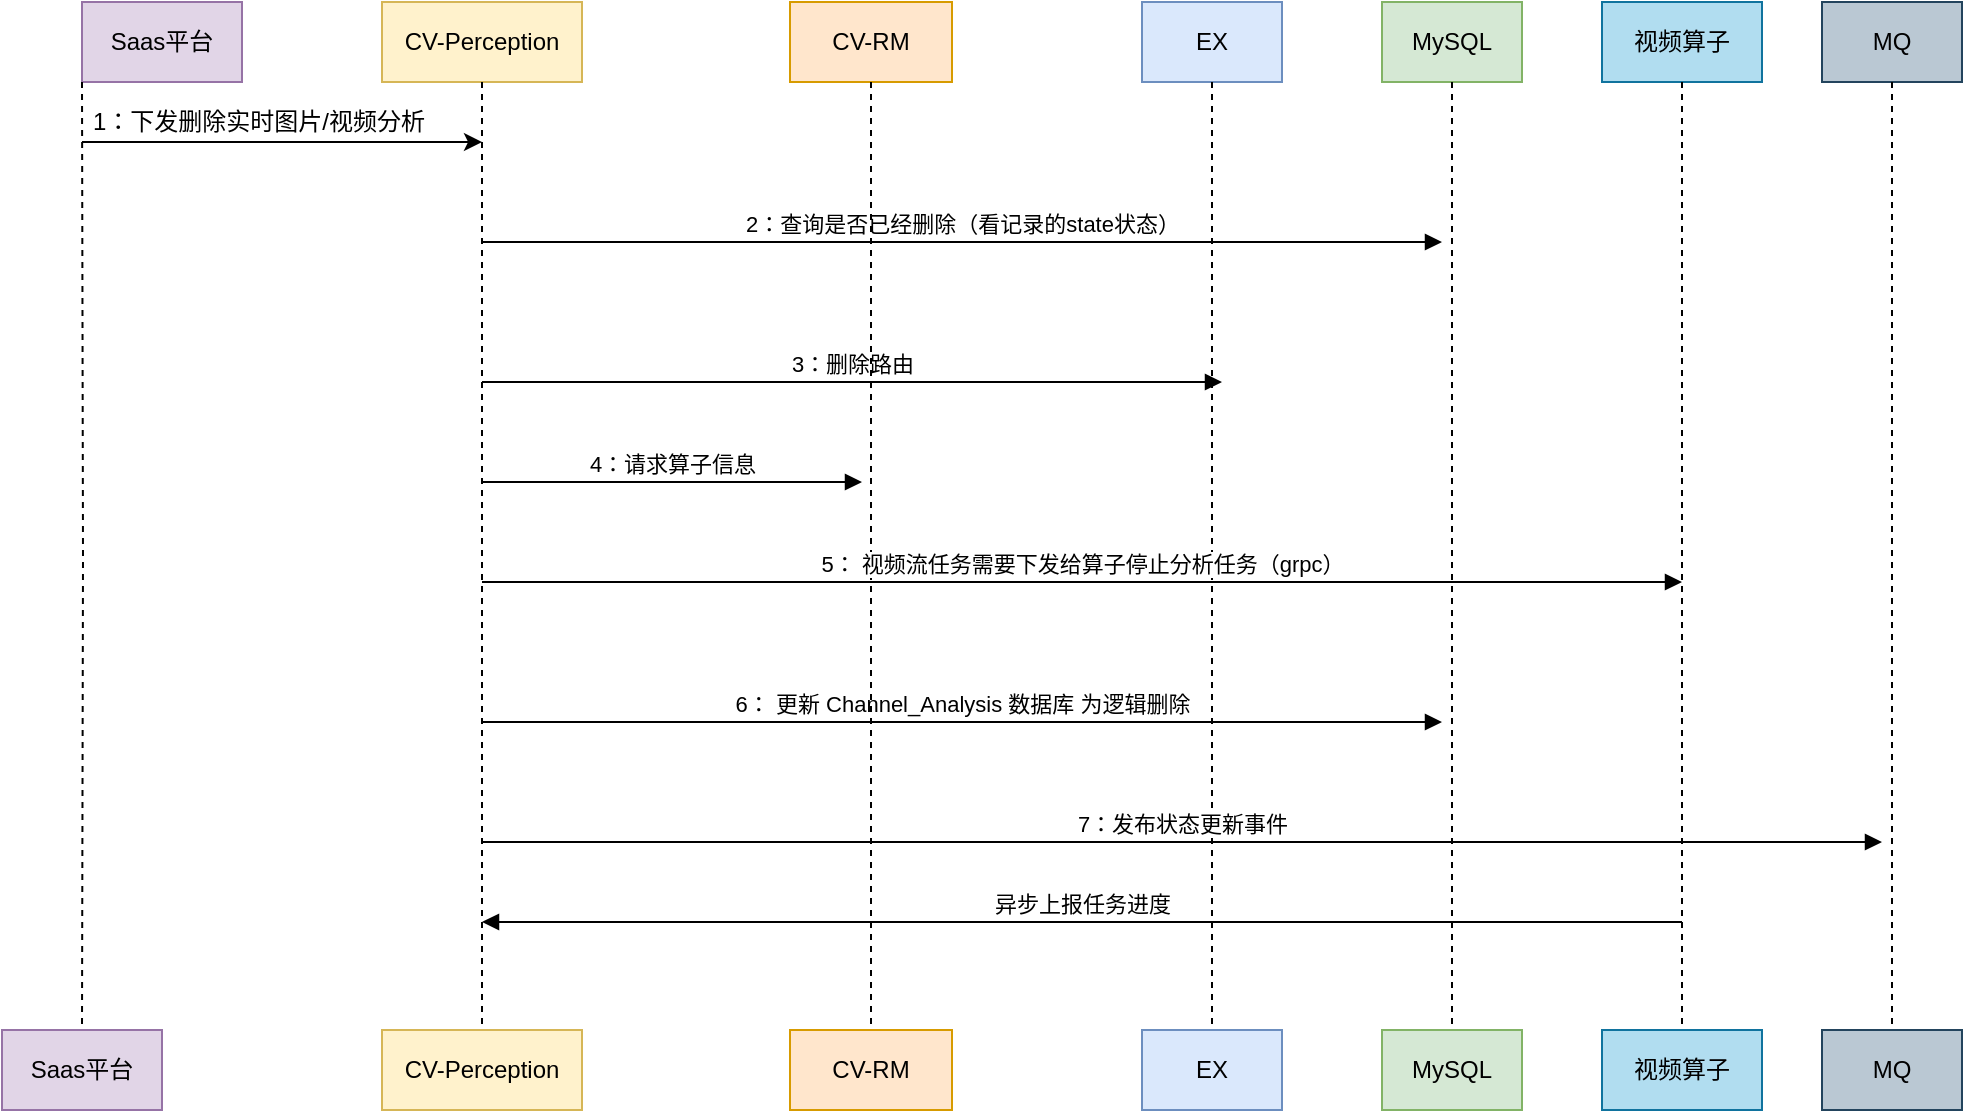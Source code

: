 <mxfile version="24.7.5">
  <diagram name="第 1 页" id="c2sZsXEKV4__Zcx3xF-t">
    <mxGraphModel dx="1147" dy="737" grid="1" gridSize="10" guides="1" tooltips="1" connect="1" arrows="1" fold="1" page="1" pageScale="1" pageWidth="827" pageHeight="1169" math="0" shadow="0">
      <root>
        <mxCell id="0" />
        <mxCell id="1" parent="0" />
        <mxCell id="iGNdvf6A7FtK7576PacT-1" value="" style="group" vertex="1" connectable="0" parent="1">
          <mxGeometry x="60" y="70" width="210" height="550" as="geometry" />
        </mxCell>
        <mxCell id="iGNdvf6A7FtK7576PacT-2" value="Saas平台" style="rounded=0;whiteSpace=wrap;html=1;fillColor=#e1d5e7;strokeColor=#9673a6;" vertex="1" parent="iGNdvf6A7FtK7576PacT-1">
          <mxGeometry width="80" height="40" as="geometry" />
        </mxCell>
        <mxCell id="iGNdvf6A7FtK7576PacT-3" value="" style="endArrow=classic;html=1;rounded=0;" edge="1" parent="iGNdvf6A7FtK7576PacT-1">
          <mxGeometry width="50" height="50" relative="1" as="geometry">
            <mxPoint y="70" as="sourcePoint" />
            <mxPoint x="200" y="70" as="targetPoint" />
            <Array as="points" />
          </mxGeometry>
        </mxCell>
        <mxCell id="iGNdvf6A7FtK7576PacT-4" value="&lt;font style=&quot;font-size: 12px;&quot;&gt;1：下发删除实时图片/视频分析&lt;/font&gt;" style="edgeLabel;html=1;align=center;verticalAlign=middle;resizable=0;points=[];" vertex="1" connectable="0" parent="iGNdvf6A7FtK7576PacT-3">
          <mxGeometry x="-0.12" y="-4" relative="1" as="geometry">
            <mxPoint y="-14" as="offset" />
          </mxGeometry>
        </mxCell>
        <mxCell id="iGNdvf6A7FtK7576PacT-5" value="" style="group" vertex="1" connectable="0" parent="1">
          <mxGeometry x="414" y="70" width="81" height="550" as="geometry" />
        </mxCell>
        <mxCell id="iGNdvf6A7FtK7576PacT-6" value="CV-RM" style="rounded=0;whiteSpace=wrap;html=1;fillColor=#ffe6cc;strokeColor=#d79b00;" vertex="1" parent="iGNdvf6A7FtK7576PacT-5">
          <mxGeometry width="81" height="40" as="geometry" />
        </mxCell>
        <mxCell id="iGNdvf6A7FtK7576PacT-21" value="3：删除路由" style="html=1;verticalAlign=bottom;endArrow=block;curved=0;rounded=0;" edge="1" parent="iGNdvf6A7FtK7576PacT-5">
          <mxGeometry width="80" relative="1" as="geometry">
            <mxPoint x="-154" y="190" as="sourcePoint" />
            <mxPoint x="216" y="190" as="targetPoint" />
          </mxGeometry>
        </mxCell>
        <mxCell id="iGNdvf6A7FtK7576PacT-7" value="" style="group" vertex="1" connectable="0" parent="1">
          <mxGeometry x="590" y="70" width="70" height="550" as="geometry" />
        </mxCell>
        <mxCell id="iGNdvf6A7FtK7576PacT-8" value="EX" style="rounded=0;whiteSpace=wrap;html=1;fillColor=#dae8fc;strokeColor=#6c8ebf;" vertex="1" parent="iGNdvf6A7FtK7576PacT-7">
          <mxGeometry width="70" height="40" as="geometry" />
        </mxCell>
        <mxCell id="iGNdvf6A7FtK7576PacT-41" value="异步上报任务进度" style="html=1;verticalAlign=bottom;endArrow=block;curved=0;rounded=0;" edge="1" parent="iGNdvf6A7FtK7576PacT-7">
          <mxGeometry width="80" relative="1" as="geometry">
            <mxPoint x="270" y="460" as="sourcePoint" />
            <mxPoint x="-330" y="460" as="targetPoint" />
          </mxGeometry>
        </mxCell>
        <mxCell id="iGNdvf6A7FtK7576PacT-9" value="" style="group" vertex="1" connectable="0" parent="1">
          <mxGeometry x="710" y="70" width="70" height="550" as="geometry" />
        </mxCell>
        <mxCell id="iGNdvf6A7FtK7576PacT-10" value="MySQL" style="rounded=0;whiteSpace=wrap;html=1;fillColor=#d5e8d4;strokeColor=#82b366;" vertex="1" parent="iGNdvf6A7FtK7576PacT-9">
          <mxGeometry width="70" height="40" as="geometry" />
        </mxCell>
        <mxCell id="iGNdvf6A7FtK7576PacT-11" value="" style="group" vertex="1" connectable="0" parent="1">
          <mxGeometry x="930" y="70" width="70" height="550" as="geometry" />
        </mxCell>
        <mxCell id="iGNdvf6A7FtK7576PacT-12" value="MQ" style="rounded=0;whiteSpace=wrap;html=1;fillColor=#bac8d3;strokeColor=#23445d;" vertex="1" parent="iGNdvf6A7FtK7576PacT-11">
          <mxGeometry width="70" height="40" as="geometry" />
        </mxCell>
        <mxCell id="iGNdvf6A7FtK7576PacT-13" value="" style="group" vertex="1" connectable="0" parent="1">
          <mxGeometry x="820" y="70" width="80" height="550" as="geometry" />
        </mxCell>
        <mxCell id="iGNdvf6A7FtK7576PacT-14" value="视频算子" style="rounded=0;whiteSpace=wrap;html=1;fillColor=#b1ddf0;strokeColor=#10739e;" vertex="1" parent="iGNdvf6A7FtK7576PacT-13">
          <mxGeometry width="80" height="40" as="geometry" />
        </mxCell>
        <mxCell id="iGNdvf6A7FtK7576PacT-15" value="" style="group" vertex="1" connectable="0" parent="1">
          <mxGeometry x="210" y="70" width="100" height="550" as="geometry" />
        </mxCell>
        <mxCell id="iGNdvf6A7FtK7576PacT-16" value="CV-Perception" style="rounded=0;whiteSpace=wrap;html=1;fillColor=#fff2cc;strokeColor=#d6b656;" vertex="1" parent="iGNdvf6A7FtK7576PacT-15">
          <mxGeometry width="100" height="40" as="geometry" />
        </mxCell>
        <mxCell id="iGNdvf6A7FtK7576PacT-42" value="2：查询是否已经删除（看记录的state状态）" style="html=1;verticalAlign=bottom;endArrow=block;curved=0;rounded=0;" edge="1" parent="iGNdvf6A7FtK7576PacT-15">
          <mxGeometry width="80" relative="1" as="geometry">
            <mxPoint x="50" y="120" as="sourcePoint" />
            <mxPoint x="530" y="120" as="targetPoint" />
          </mxGeometry>
        </mxCell>
        <mxCell id="iGNdvf6A7FtK7576PacT-25" value="6： 更新 Channel_Analysis 数据库 为逻辑删除" style="html=1;verticalAlign=bottom;endArrow=block;curved=0;rounded=0;" edge="1" parent="1">
          <mxGeometry width="80" relative="1" as="geometry">
            <mxPoint x="260" y="430" as="sourcePoint" />
            <mxPoint x="740" y="430" as="targetPoint" />
          </mxGeometry>
        </mxCell>
        <mxCell id="iGNdvf6A7FtK7576PacT-26" value="CV-Perception" style="rounded=0;whiteSpace=wrap;html=1;fillColor=#fff2cc;strokeColor=#d6b656;" vertex="1" parent="1">
          <mxGeometry x="210" y="584" width="100" height="40" as="geometry" />
        </mxCell>
        <mxCell id="iGNdvf6A7FtK7576PacT-27" style="edgeStyle=orthogonalEdgeStyle;rounded=0;orthogonalLoop=1;jettySize=auto;html=1;exitX=0.5;exitY=1;exitDx=0;exitDy=0;entryX=0.5;entryY=0;entryDx=0;entryDy=0;endArrow=none;endFill=0;dashed=1;" edge="1" parent="1" source="iGNdvf6A7FtK7576PacT-16" target="iGNdvf6A7FtK7576PacT-26">
          <mxGeometry relative="1" as="geometry" />
        </mxCell>
        <mxCell id="iGNdvf6A7FtK7576PacT-28" value="Saas平台" style="rounded=0;whiteSpace=wrap;html=1;fillColor=#e1d5e7;strokeColor=#9673a6;" vertex="1" parent="1">
          <mxGeometry x="20" y="584" width="80" height="40" as="geometry" />
        </mxCell>
        <mxCell id="iGNdvf6A7FtK7576PacT-29" style="edgeStyle=orthogonalEdgeStyle;rounded=0;orthogonalLoop=1;jettySize=auto;html=1;entryX=0.5;entryY=0;entryDx=0;entryDy=0;endArrow=none;endFill=0;dashed=1;" edge="1" parent="1" target="iGNdvf6A7FtK7576PacT-28">
          <mxGeometry relative="1" as="geometry">
            <mxPoint x="60" y="110" as="sourcePoint" />
          </mxGeometry>
        </mxCell>
        <mxCell id="iGNdvf6A7FtK7576PacT-30" value="CV-RM" style="rounded=0;whiteSpace=wrap;html=1;fillColor=#ffe6cc;strokeColor=#d79b00;" vertex="1" parent="1">
          <mxGeometry x="414" y="584" width="81" height="40" as="geometry" />
        </mxCell>
        <mxCell id="iGNdvf6A7FtK7576PacT-31" style="edgeStyle=orthogonalEdgeStyle;rounded=0;orthogonalLoop=1;jettySize=auto;html=1;exitX=0.5;exitY=1;exitDx=0;exitDy=0;entryX=0.5;entryY=0;entryDx=0;entryDy=0;endArrow=none;endFill=0;dashed=1;" edge="1" parent="1" source="iGNdvf6A7FtK7576PacT-6" target="iGNdvf6A7FtK7576PacT-30">
          <mxGeometry relative="1" as="geometry" />
        </mxCell>
        <mxCell id="iGNdvf6A7FtK7576PacT-32" value="EX" style="rounded=0;whiteSpace=wrap;html=1;fillColor=#dae8fc;strokeColor=#6c8ebf;" vertex="1" parent="1">
          <mxGeometry x="590" y="584" width="70" height="40" as="geometry" />
        </mxCell>
        <mxCell id="iGNdvf6A7FtK7576PacT-33" style="edgeStyle=orthogonalEdgeStyle;rounded=0;orthogonalLoop=1;jettySize=auto;html=1;exitX=0.5;exitY=1;exitDx=0;exitDy=0;entryX=0.5;entryY=0;entryDx=0;entryDy=0;endArrow=none;endFill=0;dashed=1;" edge="1" parent="1" source="iGNdvf6A7FtK7576PacT-8" target="iGNdvf6A7FtK7576PacT-32">
          <mxGeometry relative="1" as="geometry" />
        </mxCell>
        <mxCell id="iGNdvf6A7FtK7576PacT-34" value="MySQL" style="rounded=0;whiteSpace=wrap;html=1;fillColor=#d5e8d4;strokeColor=#82b366;" vertex="1" parent="1">
          <mxGeometry x="710" y="584" width="70" height="40" as="geometry" />
        </mxCell>
        <mxCell id="iGNdvf6A7FtK7576PacT-35" style="edgeStyle=orthogonalEdgeStyle;rounded=0;orthogonalLoop=1;jettySize=auto;html=1;exitX=0.5;exitY=1;exitDx=0;exitDy=0;entryX=0.5;entryY=0;entryDx=0;entryDy=0;endArrow=none;endFill=0;dashed=1;" edge="1" parent="1" source="iGNdvf6A7FtK7576PacT-10" target="iGNdvf6A7FtK7576PacT-34">
          <mxGeometry relative="1" as="geometry" />
        </mxCell>
        <mxCell id="iGNdvf6A7FtK7576PacT-36" value="视频算子" style="rounded=0;whiteSpace=wrap;html=1;fillColor=#b1ddf0;strokeColor=#10739e;" vertex="1" parent="1">
          <mxGeometry x="820" y="584" width="80" height="40" as="geometry" />
        </mxCell>
        <mxCell id="iGNdvf6A7FtK7576PacT-37" style="edgeStyle=orthogonalEdgeStyle;rounded=0;orthogonalLoop=1;jettySize=auto;html=1;exitX=0.5;exitY=1;exitDx=0;exitDy=0;entryX=0.5;entryY=0;entryDx=0;entryDy=0;endArrow=none;endFill=0;dashed=1;" edge="1" parent="1" source="iGNdvf6A7FtK7576PacT-14" target="iGNdvf6A7FtK7576PacT-36">
          <mxGeometry relative="1" as="geometry" />
        </mxCell>
        <mxCell id="iGNdvf6A7FtK7576PacT-38" value="MQ" style="rounded=0;whiteSpace=wrap;html=1;fillColor=#bac8d3;strokeColor=#23445d;" vertex="1" parent="1">
          <mxGeometry x="930" y="584" width="70" height="40" as="geometry" />
        </mxCell>
        <mxCell id="iGNdvf6A7FtK7576PacT-39" style="edgeStyle=orthogonalEdgeStyle;rounded=0;orthogonalLoop=1;jettySize=auto;html=1;exitX=0.5;exitY=1;exitDx=0;exitDy=0;entryX=0.5;entryY=0;entryDx=0;entryDy=0;endArrow=none;endFill=0;dashed=1;" edge="1" parent="1" source="iGNdvf6A7FtK7576PacT-12" target="iGNdvf6A7FtK7576PacT-38">
          <mxGeometry relative="1" as="geometry" />
        </mxCell>
        <mxCell id="iGNdvf6A7FtK7576PacT-43" value="4：请求算子信息" style="html=1;verticalAlign=bottom;endArrow=block;curved=0;rounded=0;" edge="1" parent="1">
          <mxGeometry width="80" relative="1" as="geometry">
            <mxPoint x="260" y="310" as="sourcePoint" />
            <mxPoint x="450" y="310" as="targetPoint" />
          </mxGeometry>
        </mxCell>
        <mxCell id="iGNdvf6A7FtK7576PacT-22" value="5： 视频流任务需要下发给算子停止分析任务（grpc）" style="html=1;verticalAlign=bottom;endArrow=block;curved=0;rounded=0;" edge="1" parent="1">
          <mxGeometry width="80" relative="1" as="geometry">
            <mxPoint x="260" y="360" as="sourcePoint" />
            <mxPoint x="860" y="360" as="targetPoint" />
          </mxGeometry>
        </mxCell>
        <mxCell id="iGNdvf6A7FtK7576PacT-24" value="7：发布状态更新事件" style="html=1;verticalAlign=bottom;endArrow=block;curved=0;rounded=0;" edge="1" parent="1">
          <mxGeometry width="80" relative="1" as="geometry">
            <mxPoint x="260" y="490" as="sourcePoint" />
            <mxPoint x="960" y="490" as="targetPoint" />
          </mxGeometry>
        </mxCell>
      </root>
    </mxGraphModel>
  </diagram>
</mxfile>
